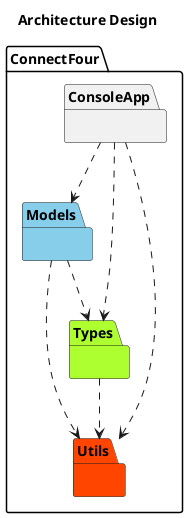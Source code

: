 @startuml Architecture
title Architecture Design
package ConnectFour{
    package ConsoleApp{
    }
    ConsoleApp ..> Models
    ConsoleApp ..> Types
    ConsoleApp ..> Utils

    package Models #SkyBlue{
    }
    Models ..> Types
    Models ..> Utils

    package Types #GreenYellow{
    }
    Types ..> Utils

    package Utils #OrangeRed{
    }
}
@enduml

@startuml ConsoleAppDesign
title Diseño de las Clases de Vista

package ConnectFour.ConsoleApp{
    namespace ConsoleApp{
        class Program{
        +Main(string[])
    }
    Program *-right-> Connect4

    class Connect4{
        ~Play()
    }
    Connect4 *--> Models.Game
    Connect4 *--> Views.GameView

    namespace Views{        
        class GameView{
            ~Start()
            ~Play()
            ~Resume()
        }
        GameView --> Models.Game
        GameView *--> Views.StartView
        GameView *--> Views.PlayView
        GameView *--> Views.ResumeView

        class StartView{
            ~StartView(Game)
            ~Interact()
        }
        StartView --> Models.Game
        StartView ..> ViewModels.SetUpPlayerView
        StartView ..> ViewModels.Message
        StartView ..> ViewModels.BoardView

        class PlayView{
            ~PlayView(Game)
            ~Interact()
        }
        PlayView --> Models.Game
        PlayView ..> ViewModels.PlayerView
        PlayView .down.> ViewModels.PlayerCreator
        PlayView ..> ViewModels.Message
        PlayView ..> ViewModels.TokenView
        PlayView ..> ConsoleIOs.ConsoleIO

        class ResumeView{
            ~ResumeView(Game)
            ~Interact()
        }
        ResumeView --> Models.Game
        ResumeView ..> ViewModels.Message
        ResumeView ..> ConsoleIOs.YesNotDialogView

        namespace ViewModels{
            class SetUpPlayerView{
                -SetPlayers(Game)
            }
            SetUpPlayerView ..> Models.Game
            SetUpPlayerView ..> Message
            SetUpPlayerView ..> ErrorView
            SetUpPlayerView ..> ConsoleIOs.ConsoleIO

            class BoardView{
                ~Write(Game)
            }
            BoardView ..> Models.Game
            BoardView ..> Utils.Coordinate
            BoardView ..> Message
            BoardView ..> Types.Token
            BoardView ..> TokenView
            BoardView ..> ConsoleIOs.ConsoleIO

            class PlayerView{
                ~PlayView(Game)
                ~Interact()
                #{abstract}GetColunm() : int
                #GetErrorToDrop(colunm) : Error
            }
            PlayerView ..> Models.Game
            PlayerView ..> Message
            PlayerView ..> ErrorView

            class PlayerCreator{
                -{static}instance : PlayerCreator
                -PlayerCreator()
                ~GetInstance() : PlayerCreator
                ~CreatePlayerView(Game) : PlayerView
            }
            PlayerCreator ..> PlayerView
            PlayerCreator ..> PlayerViews.UserPlayer
            PlayerCreator ..> PlayerViews.MachinePlayer
            
            namespace PlayerViews{
                class UserPlayer{
                    ~UserPlayer(Game)
                    #GetColunm() : int
                    -GetErrorColunmOutOfRange(colunm) : error
                    #GetErrorToDrop(colunm) : Error
                }
                UserPlayer -up-|> ViewModels.PlayerView
            
                class MachinePlayer{
                    ~MachinePlayer(Game)
                    #GetColunm() : int
                }
                MachinePlayer -up-|> ViewModels.PlayerView
            }

            class TokenView{
                ~Write(Token)
            }
            TokenView ..> ConsoleIOs.ConsoleIO
            TokenView ..> Types.Token

            enum Types.Token{}

            class ErrorView{
                -{static}ERRORS : string[]
                ~WriteLine(Error)
            }
            ErrorView ..> ConsoleIOs.ConsoleIO

            enum Message{
                ~Titile
                ~HorizontalLine
                ~VerticalLine
                ~Turn
                ~EnterColunmToDrop
                ~InvalidColunm
                ~CompleteColunm
                ~PlayerWin
                ~PlayersTied
                ~Resume    
                -{static}MESSAGES : string[]
                ~{static}Write(Message)
                ~{static}WriteLine(Message)
                ~{static}WriteLine(Message, title)
                ~{static}GetMessage(Message)
            }
            Message ..> ConsoleIOs.ConsoleIO
        }

        namespace ConsoleIOs{
             class ConsoleIO{}

             class YesNotDialogView{}
             YesNotDialogView ..> ConsoleIO
        }
    }
}
@enduml

@startuml ModelsDesign
title Desiño de Clases del Modelo

package ConnectFour.Models{
    class Game{
        +Game()
        +Reset()
        +Drop(colunm)
        +GetErrorToDrop(colum) : Error
        +GetErrorToSetNumOfPlayers(int players) : Error
        +GetActivePlayer() : Token
        +GetLastPlayer() : Token
        +GetPlayerType() : PlayerType
        +GetToken(Coordinate) : Token
        +IsFinished() : boolean
        +IsWinner() : boolean
        +Next()
        +SetPlayers(players)
    }
    Game *--> "1" Board
    Game *--> "1" Turn
    Game ..> Types.Error

    class Board{
        +Board()
        ~Reset()
        ~Drop(colunm, Token)
        -GetLastDrop(colunm) : Coordinate
        -IsEmpty(Coordinate) : boolean
        ~IsOccupied(Coordinate, Token) : boolean
        ~GetToken(Coordinate) : Token
        ~IsComplete(colunm) : boolean
        ~IsFinished() : boolean
        ~IsComplete() : boolean
        ~IsWinner() : boolean
        -IsCoonectFour(Line) : boolean
    }
    Board *--> "6x7" Types.Token
    Board ..> Utils.Coordinate

    class Turn{
        +Turn(Game)
        +GetActivePlayer() : Token
        +GetLastPlayer() : Token
        +GetPlayerType() : PlayerType
        ~SetPlayers(players)
        ~Next()
        -Change() : int
        +Drop(colunm)       
        +GetErrorToDrop(colum) : Error
        +GetErrorToSetNumOfPlayers(int players) : Error
    }
    Turn *--> "2" Player
    Turn --> Board
    Turn ..> Types.Token
    Turn ..> Types.Error

    abstract Player{
        +Player(Token, Board, PlayerType)
        ~GetToken() : Token
        +GetPlayerType() : PlayerType
        ~Drop(colunm)
        ~GetErrorToDrop(colunm) : Error
    }
    Player --> Types.Token
    Player --> Board
    Player --> Types.PlayerType
    Player ..> Types.Error
}
@enduml

@startuml TypesDesign
title Desiño de Clases de los Tipos

package ConnectFour.Types{
    enum Token{
        +X,
        +O,
        +Null
    }

    enum Error{
        +ColunmIsOutOfRange,
        +ColunmIsComplete
    }

    enum PlayerType{
        +UserPlayer,
        +MachinePlayer
    }
}

@enduml

@startuml UtilsDesign
title Desiño de Clases de las Utilidades

package ConnectFour.Utils{
    class Coordinate{
        +{static}ROWS = 6
        +{static}COLUNM = 7
        -row : int
        -colunm : int
        +Coordinate()
        +Coordinate(row, colunm)
        +SetRow(row)
        +GetRow() : int
        +SetColunm(colunm) 
        +GetColunm() : int
        +Shifted(Coordinate) : Coordinate
        +IsValid() : boolean
        +isValid(value) : boolean
    }
    Coordinate ..> ClosedInterval

    class ClosedInterval{
        -min : int
        -max : int
        +ClosedInterval(min, max)
        +IsIncluided(value) : boolean
    }

    class Direction{
        +{static}NORTH = Direction(1, 0)
        +{static}NORTH_EAST = Direction(1, 1)
        +{static}EAST = Direction(0, 1)
        +{static}SOUTH_EAST = Direction(-1, 1)
        +{static}SOUTH = Direction(-1, 0)
        +{static}SOUT_WEST = Direction(-1, -1)
        +{static}WEST = Direction(0, -1)
        +{static}NORTH_WEST = Direction(1, -1)
        +GetCoordinate() : Coordinate
        +GetOppositeDirection() : Direction
        +GetDirections() : List<Direction>
    }
    Direction --> Coordinate

    class Line{
        +{static}Length = 4
        +Line(Coordinate)
        +GetCoordinates() : Coordinates[]
        +GetDirection() : Direction
        +Shift()
    }
    Line --> Coordinate : origin
    Line --> Coordinate : coordinates
    Line --> Direction 

}
@enduml

